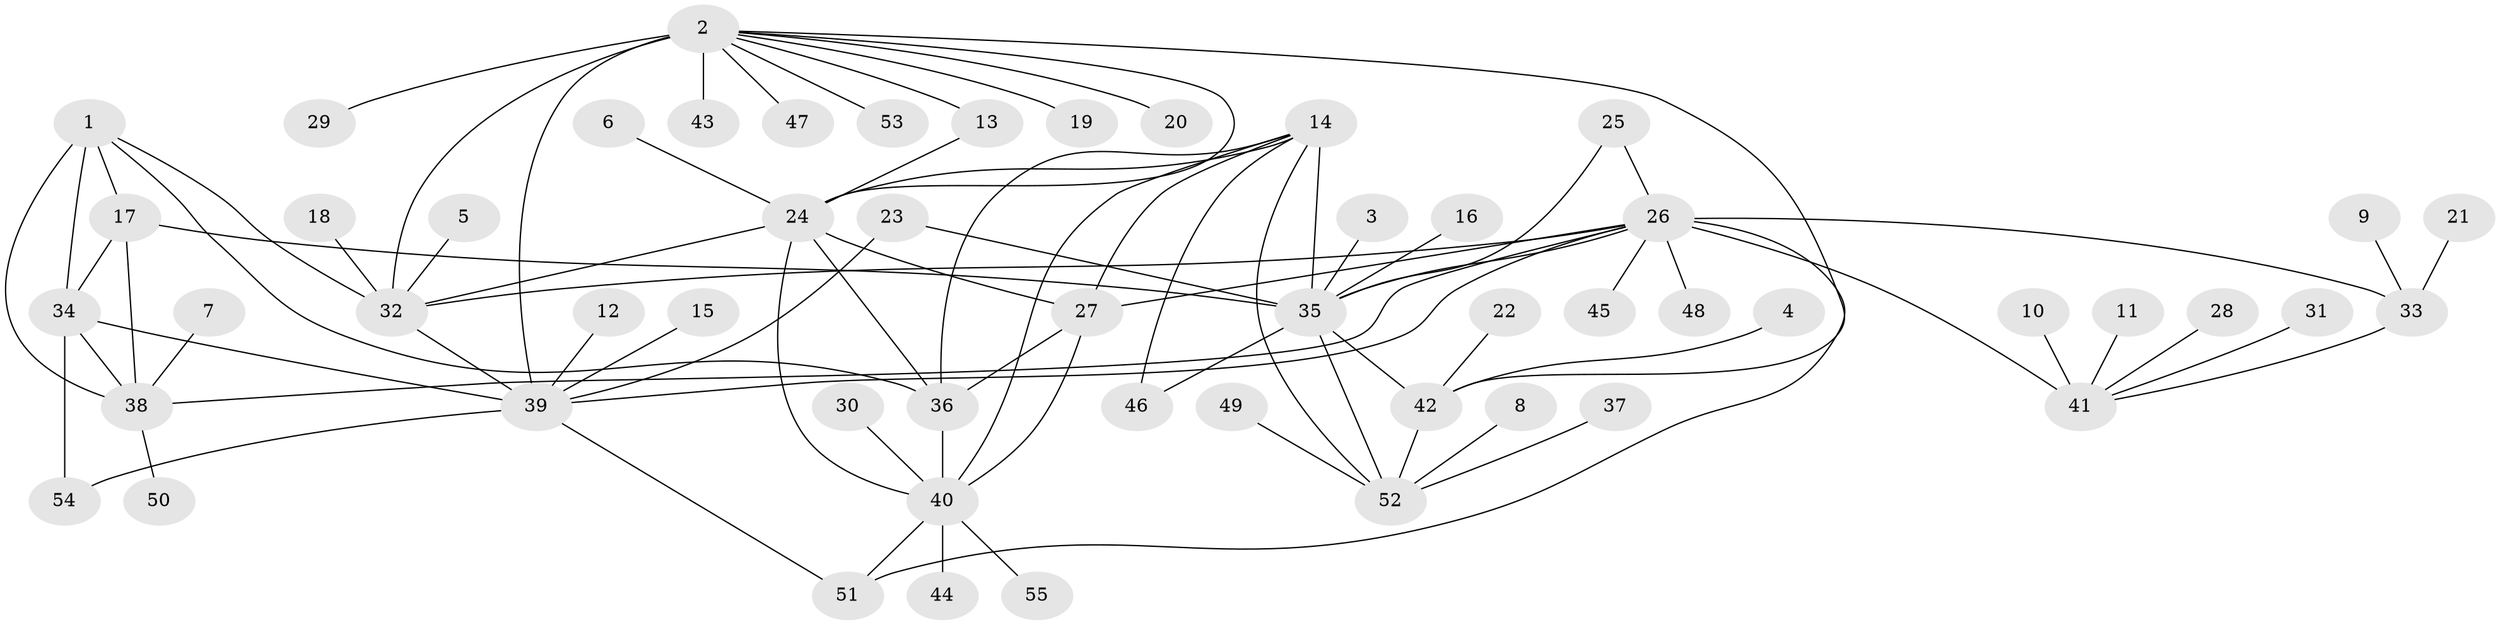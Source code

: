 // original degree distribution, {12: 0.00909090909090909, 5: 0.02727272727272727, 13: 0.00909090909090909, 8: 0.02727272727272727, 9: 0.02727272727272727, 6: 0.045454545454545456, 7: 0.045454545454545456, 14: 0.00909090909090909, 4: 0.02727272727272727, 10: 0.01818181818181818, 3: 0.045454545454545456, 1: 0.5363636363636364, 2: 0.17272727272727273}
// Generated by graph-tools (version 1.1) at 2025/26/03/09/25 03:26:49]
// undirected, 55 vertices, 83 edges
graph export_dot {
graph [start="1"]
  node [color=gray90,style=filled];
  1;
  2;
  3;
  4;
  5;
  6;
  7;
  8;
  9;
  10;
  11;
  12;
  13;
  14;
  15;
  16;
  17;
  18;
  19;
  20;
  21;
  22;
  23;
  24;
  25;
  26;
  27;
  28;
  29;
  30;
  31;
  32;
  33;
  34;
  35;
  36;
  37;
  38;
  39;
  40;
  41;
  42;
  43;
  44;
  45;
  46;
  47;
  48;
  49;
  50;
  51;
  52;
  53;
  54;
  55;
  1 -- 17 [weight=2.0];
  1 -- 32 [weight=1.0];
  1 -- 34 [weight=2.0];
  1 -- 36 [weight=1.0];
  1 -- 38 [weight=2.0];
  2 -- 13 [weight=1.0];
  2 -- 19 [weight=1.0];
  2 -- 20 [weight=1.0];
  2 -- 24 [weight=1.0];
  2 -- 29 [weight=1.0];
  2 -- 32 [weight=3.0];
  2 -- 39 [weight=3.0];
  2 -- 42 [weight=1.0];
  2 -- 43 [weight=1.0];
  2 -- 47 [weight=1.0];
  2 -- 53 [weight=1.0];
  3 -- 35 [weight=1.0];
  4 -- 42 [weight=1.0];
  5 -- 32 [weight=1.0];
  6 -- 24 [weight=1.0];
  7 -- 38 [weight=1.0];
  8 -- 52 [weight=1.0];
  9 -- 33 [weight=1.0];
  10 -- 41 [weight=1.0];
  11 -- 41 [weight=1.0];
  12 -- 39 [weight=1.0];
  13 -- 24 [weight=1.0];
  14 -- 24 [weight=1.0];
  14 -- 27 [weight=1.0];
  14 -- 35 [weight=1.0];
  14 -- 36 [weight=1.0];
  14 -- 40 [weight=1.0];
  14 -- 46 [weight=1.0];
  14 -- 52 [weight=1.0];
  15 -- 39 [weight=1.0];
  16 -- 35 [weight=1.0];
  17 -- 34 [weight=1.0];
  17 -- 35 [weight=1.0];
  17 -- 38 [weight=1.0];
  18 -- 32 [weight=1.0];
  21 -- 33 [weight=1.0];
  22 -- 42 [weight=1.0];
  23 -- 35 [weight=1.0];
  23 -- 39 [weight=1.0];
  24 -- 27 [weight=1.0];
  24 -- 32 [weight=1.0];
  24 -- 36 [weight=1.0];
  24 -- 40 [weight=1.0];
  25 -- 26 [weight=1.0];
  25 -- 35 [weight=1.0];
  26 -- 27 [weight=1.0];
  26 -- 32 [weight=1.0];
  26 -- 33 [weight=2.0];
  26 -- 35 [weight=2.0];
  26 -- 38 [weight=1.0];
  26 -- 39 [weight=1.0];
  26 -- 41 [weight=4.0];
  26 -- 45 [weight=1.0];
  26 -- 48 [weight=1.0];
  26 -- 51 [weight=1.0];
  27 -- 36 [weight=1.0];
  27 -- 40 [weight=1.0];
  28 -- 41 [weight=1.0];
  30 -- 40 [weight=1.0];
  31 -- 41 [weight=1.0];
  32 -- 39 [weight=1.0];
  33 -- 41 [weight=2.0];
  34 -- 38 [weight=1.0];
  34 -- 39 [weight=1.0];
  34 -- 54 [weight=1.0];
  35 -- 42 [weight=4.0];
  35 -- 46 [weight=1.0];
  35 -- 52 [weight=2.0];
  36 -- 40 [weight=1.0];
  37 -- 52 [weight=1.0];
  38 -- 50 [weight=1.0];
  39 -- 51 [weight=1.0];
  39 -- 54 [weight=1.0];
  40 -- 44 [weight=1.0];
  40 -- 51 [weight=1.0];
  40 -- 55 [weight=1.0];
  42 -- 52 [weight=2.0];
  49 -- 52 [weight=1.0];
}
